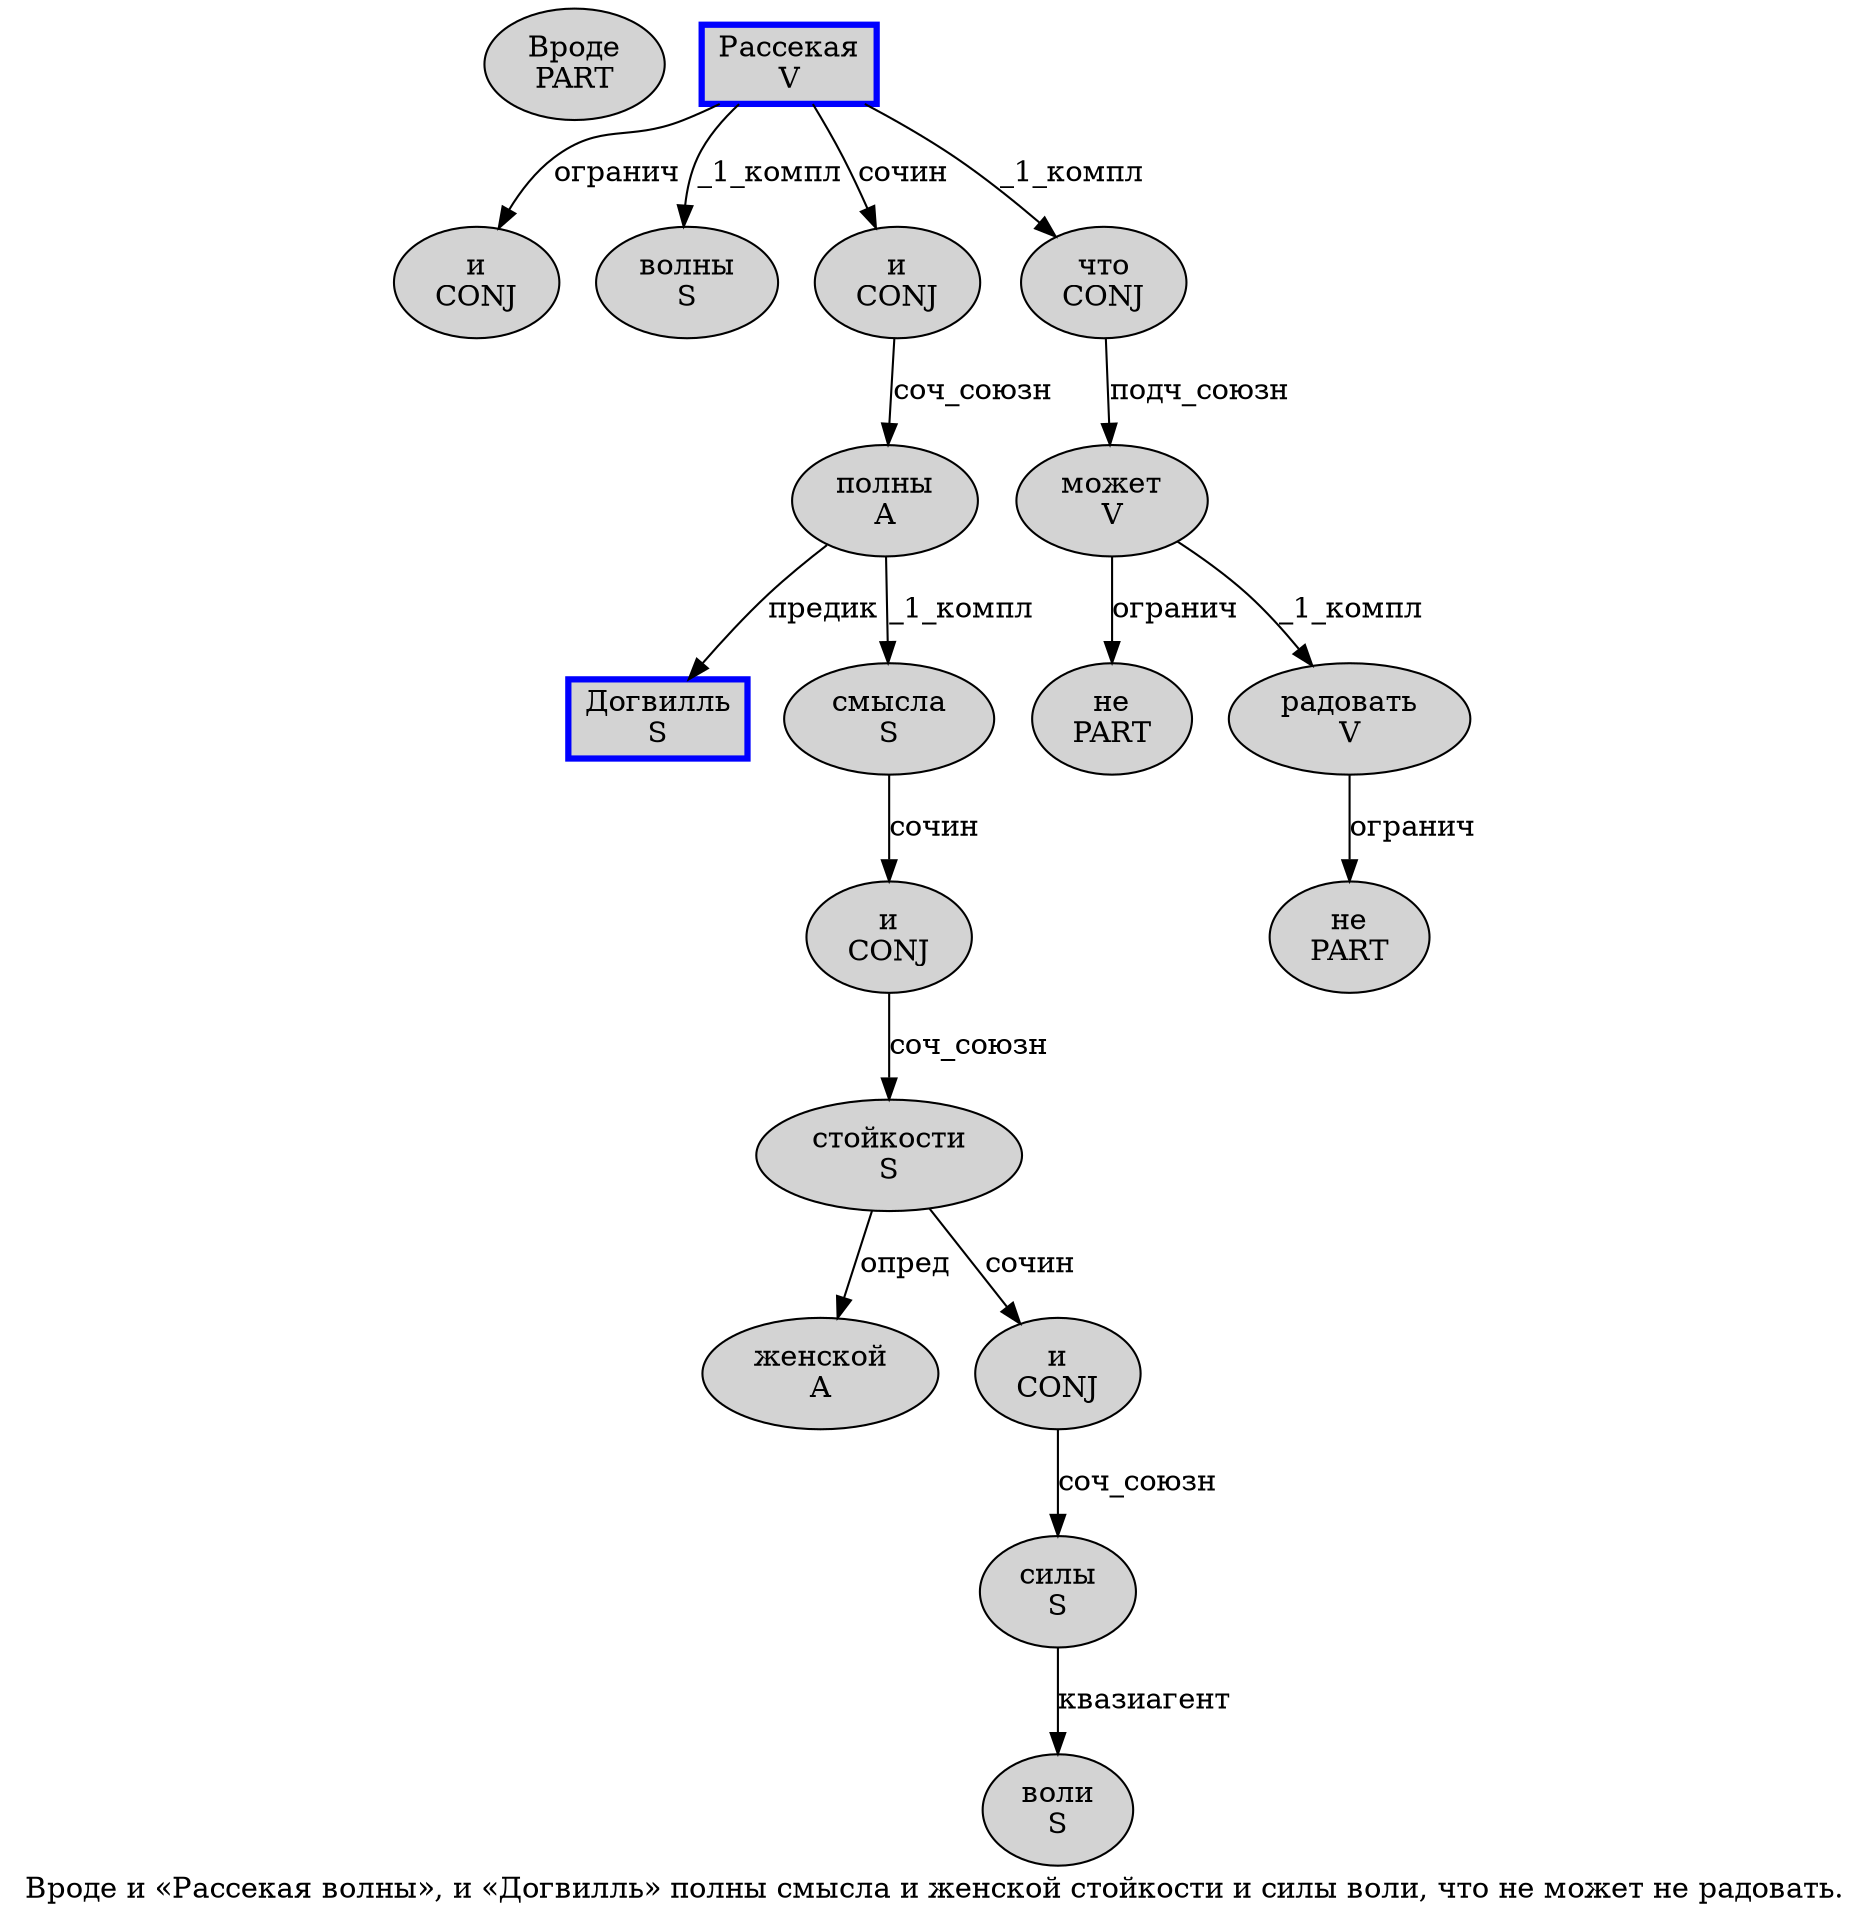 digraph SENTENCE_1892 {
	graph [label="Вроде и «Рассекая волны», и «Догвилль» полны смысла и женской стойкости и силы воли, что не может не радовать."]
	node [style=filled]
		0 [label="Вроде
PART" color="" fillcolor=lightgray penwidth=1 shape=ellipse]
		1 [label="и
CONJ" color="" fillcolor=lightgray penwidth=1 shape=ellipse]
		3 [label="Рассекая
V" color=blue fillcolor=lightgray penwidth=3 shape=box]
		4 [label="волны
S" color="" fillcolor=lightgray penwidth=1 shape=ellipse]
		7 [label="и
CONJ" color="" fillcolor=lightgray penwidth=1 shape=ellipse]
		9 [label="Догвилль
S" color=blue fillcolor=lightgray penwidth=3 shape=box]
		11 [label="полны
A" color="" fillcolor=lightgray penwidth=1 shape=ellipse]
		12 [label="смысла
S" color="" fillcolor=lightgray penwidth=1 shape=ellipse]
		13 [label="и
CONJ" color="" fillcolor=lightgray penwidth=1 shape=ellipse]
		14 [label="женской
A" color="" fillcolor=lightgray penwidth=1 shape=ellipse]
		15 [label="стойкости
S" color="" fillcolor=lightgray penwidth=1 shape=ellipse]
		16 [label="и
CONJ" color="" fillcolor=lightgray penwidth=1 shape=ellipse]
		17 [label="силы
S" color="" fillcolor=lightgray penwidth=1 shape=ellipse]
		18 [label="воли
S" color="" fillcolor=lightgray penwidth=1 shape=ellipse]
		20 [label="что
CONJ" color="" fillcolor=lightgray penwidth=1 shape=ellipse]
		21 [label="не
PART" color="" fillcolor=lightgray penwidth=1 shape=ellipse]
		22 [label="может
V" color="" fillcolor=lightgray penwidth=1 shape=ellipse]
		23 [label="не
PART" color="" fillcolor=lightgray penwidth=1 shape=ellipse]
		24 [label="радовать
V" color="" fillcolor=lightgray penwidth=1 shape=ellipse]
			17 -> 18 [label="квазиагент"]
			11 -> 9 [label="предик"]
			11 -> 12 [label="_1_компл"]
			13 -> 15 [label="соч_союзн"]
			12 -> 13 [label="сочин"]
			24 -> 23 [label="огранич"]
			22 -> 21 [label="огранич"]
			22 -> 24 [label="_1_компл"]
			15 -> 14 [label="опред"]
			15 -> 16 [label="сочин"]
			7 -> 11 [label="соч_союзн"]
			20 -> 22 [label="подч_союзн"]
			3 -> 1 [label="огранич"]
			3 -> 4 [label="_1_компл"]
			3 -> 7 [label="сочин"]
			3 -> 20 [label="_1_компл"]
			16 -> 17 [label="соч_союзн"]
}